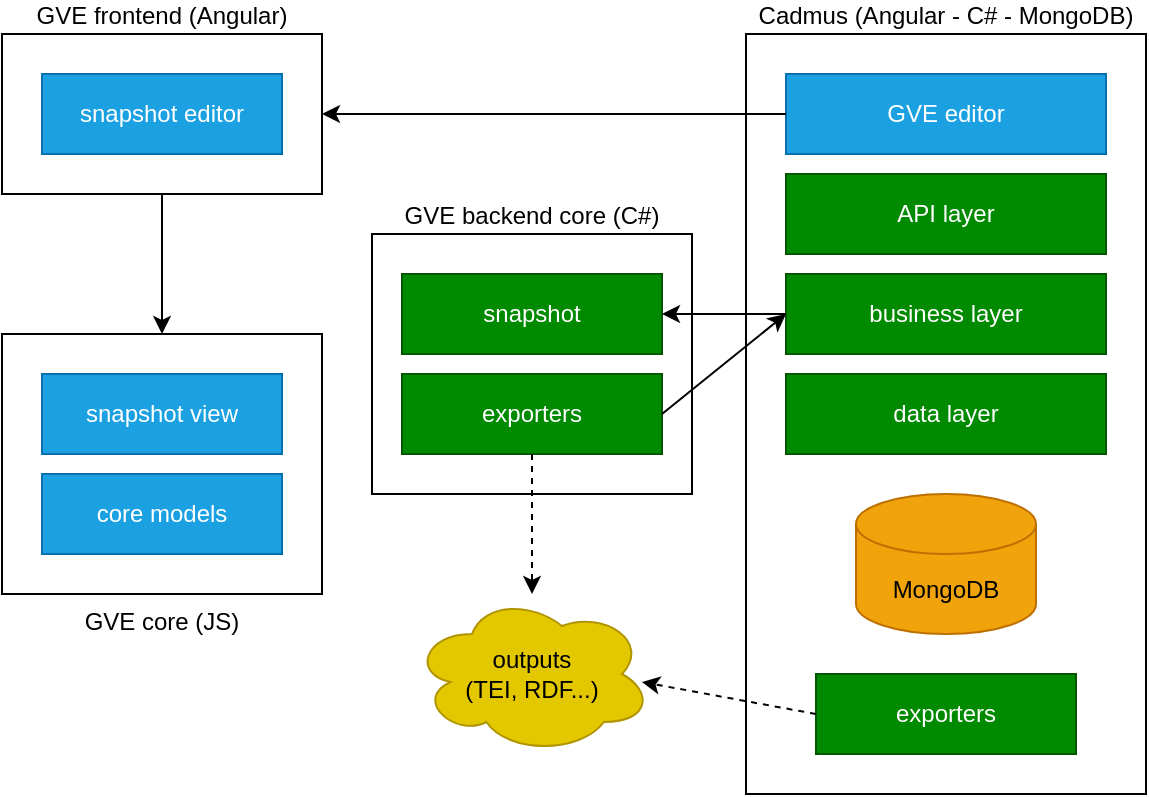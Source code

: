 <mxfile version="24.7.17">
  <diagram name="Page-1" id="w5PruWnpS2OonLCXsZVm">
    <mxGraphModel dx="1418" dy="1633" grid="1" gridSize="10" guides="1" tooltips="1" connect="1" arrows="1" fold="1" page="1" pageScale="1" pageWidth="850" pageHeight="1100" math="0" shadow="0">
      <root>
        <mxCell id="0" />
        <mxCell id="1" parent="0" />
        <mxCell id="E80fngxEaNoV5Jh7innn-17" value="GVE backend core (C#)" style="rounded=0;whiteSpace=wrap;html=1;labelPosition=center;verticalLabelPosition=top;align=center;verticalAlign=bottom;fillColor=none;" vertex="1" parent="1">
          <mxGeometry x="225" y="160" width="160" height="130" as="geometry" />
        </mxCell>
        <mxCell id="E80fngxEaNoV5Jh7innn-12" value="GVE frontend (Angular)" style="rounded=0;whiteSpace=wrap;html=1;labelPosition=center;verticalLabelPosition=top;align=center;verticalAlign=bottom;fillColor=none;" vertex="1" parent="1">
          <mxGeometry x="40" y="60" width="160" height="80" as="geometry" />
        </mxCell>
        <mxCell id="E80fngxEaNoV5Jh7innn-11" value="GVE core (JS)" style="rounded=0;whiteSpace=wrap;html=1;labelPosition=center;verticalLabelPosition=bottom;align=center;verticalAlign=top;fillColor=none;" vertex="1" parent="1">
          <mxGeometry x="40" y="210" width="160" height="130" as="geometry" />
        </mxCell>
        <mxCell id="E80fngxEaNoV5Jh7innn-6" value="Cadmus (Angular - C# - MongoDB)" style="rounded=0;whiteSpace=wrap;html=1;labelPosition=center;verticalLabelPosition=top;align=center;verticalAlign=bottom;fillColor=none;" vertex="1" parent="1">
          <mxGeometry x="412" y="60" width="200" height="380" as="geometry" />
        </mxCell>
        <mxCell id="E80fngxEaNoV5Jh7innn-1" value="API layer" style="rounded=0;whiteSpace=wrap;html=1;fillColor=#008a00;fontColor=#ffffff;strokeColor=#005700;" vertex="1" parent="1">
          <mxGeometry x="432" y="130" width="160" height="40" as="geometry" />
        </mxCell>
        <mxCell id="E80fngxEaNoV5Jh7innn-2" value="GVE editor" style="rounded=0;whiteSpace=wrap;html=1;fillColor=#1ba1e2;fontColor=#ffffff;strokeColor=#006EAF;" vertex="1" parent="1">
          <mxGeometry x="432" y="80" width="160" height="40" as="geometry" />
        </mxCell>
        <mxCell id="E80fngxEaNoV5Jh7innn-3" value="business layer" style="rounded=0;whiteSpace=wrap;html=1;fillColor=#008a00;fontColor=#ffffff;strokeColor=#005700;" vertex="1" parent="1">
          <mxGeometry x="432" y="180" width="160" height="40" as="geometry" />
        </mxCell>
        <mxCell id="E80fngxEaNoV5Jh7innn-4" value="data layer" style="rounded=0;whiteSpace=wrap;html=1;fillColor=#008a00;fontColor=#ffffff;strokeColor=#005700;" vertex="1" parent="1">
          <mxGeometry x="432" y="230" width="160" height="40" as="geometry" />
        </mxCell>
        <mxCell id="E80fngxEaNoV5Jh7innn-5" value="MongoDB" style="shape=cylinder3;whiteSpace=wrap;html=1;boundedLbl=1;backgroundOutline=1;size=15;fillColor=#f0a30a;fontColor=#000000;strokeColor=#BD7000;" vertex="1" parent="1">
          <mxGeometry x="467" y="290" width="90" height="70" as="geometry" />
        </mxCell>
        <mxCell id="E80fngxEaNoV5Jh7innn-7" value="core models" style="rounded=0;whiteSpace=wrap;html=1;fillColor=#1ba1e2;fontColor=#ffffff;strokeColor=#006EAF;" vertex="1" parent="1">
          <mxGeometry x="60" y="280" width="120" height="40" as="geometry" />
        </mxCell>
        <mxCell id="E80fngxEaNoV5Jh7innn-8" value="snapshot view" style="rounded=0;whiteSpace=wrap;html=1;fillColor=#1ba1e2;fontColor=#ffffff;strokeColor=#006EAF;" vertex="1" parent="1">
          <mxGeometry x="60" y="230" width="120" height="40" as="geometry" />
        </mxCell>
        <mxCell id="E80fngxEaNoV5Jh7innn-9" value="snapshot editor" style="rounded=0;whiteSpace=wrap;html=1;fillColor=#1ba1e2;fontColor=#ffffff;strokeColor=#006EAF;" vertex="1" parent="1">
          <mxGeometry x="60" y="80" width="120" height="40" as="geometry" />
        </mxCell>
        <mxCell id="E80fngxEaNoV5Jh7innn-13" value="" style="endArrow=classic;html=1;rounded=0;exitX=0.5;exitY=1;exitDx=0;exitDy=0;entryX=0.5;entryY=0;entryDx=0;entryDy=0;" edge="1" parent="1" source="E80fngxEaNoV5Jh7innn-12" target="E80fngxEaNoV5Jh7innn-11">
          <mxGeometry width="50" height="50" relative="1" as="geometry">
            <mxPoint x="400" y="550" as="sourcePoint" />
            <mxPoint x="450" y="500" as="targetPoint" />
          </mxGeometry>
        </mxCell>
        <mxCell id="E80fngxEaNoV5Jh7innn-14" value="" style="endArrow=classic;html=1;rounded=0;exitX=0;exitY=0.5;exitDx=0;exitDy=0;entryX=1;entryY=0.5;entryDx=0;entryDy=0;" edge="1" parent="1" source="E80fngxEaNoV5Jh7innn-2" target="E80fngxEaNoV5Jh7innn-12">
          <mxGeometry width="50" height="50" relative="1" as="geometry">
            <mxPoint x="400" y="550" as="sourcePoint" />
            <mxPoint x="450" y="500" as="targetPoint" />
          </mxGeometry>
        </mxCell>
        <mxCell id="E80fngxEaNoV5Jh7innn-15" value="snapshot" style="rounded=0;whiteSpace=wrap;html=1;fillColor=#008a00;fontColor=#ffffff;strokeColor=#005700;" vertex="1" parent="1">
          <mxGeometry x="240" y="180" width="130" height="40" as="geometry" />
        </mxCell>
        <mxCell id="E80fngxEaNoV5Jh7innn-16" value="" style="endArrow=classic;html=1;rounded=0;exitX=0;exitY=0.5;exitDx=0;exitDy=0;entryX=1;entryY=0.5;entryDx=0;entryDy=0;" edge="1" parent="1" source="E80fngxEaNoV5Jh7innn-3" target="E80fngxEaNoV5Jh7innn-15">
          <mxGeometry width="50" height="50" relative="1" as="geometry">
            <mxPoint x="430" y="110" as="sourcePoint" />
            <mxPoint x="210" y="110" as="targetPoint" />
          </mxGeometry>
        </mxCell>
        <mxCell id="E80fngxEaNoV5Jh7innn-18" value="exporters" style="rounded=0;whiteSpace=wrap;html=1;fillColor=#008a00;fontColor=#ffffff;strokeColor=#005700;" vertex="1" parent="1">
          <mxGeometry x="240" y="230" width="130" height="40" as="geometry" />
        </mxCell>
        <mxCell id="E80fngxEaNoV5Jh7innn-19" value="outputs&lt;br&gt;(TEI, RDF...)" style="ellipse;shape=cloud;whiteSpace=wrap;html=1;fillColor=#e3c800;fontColor=#000000;strokeColor=#B09500;" vertex="1" parent="1">
          <mxGeometry x="245" y="340" width="120" height="80" as="geometry" />
        </mxCell>
        <mxCell id="E80fngxEaNoV5Jh7innn-20" value="" style="endArrow=classic;html=1;rounded=0;exitX=0.5;exitY=1;exitDx=0;exitDy=0;dashed=1;" edge="1" parent="1" source="E80fngxEaNoV5Jh7innn-18" target="E80fngxEaNoV5Jh7innn-19">
          <mxGeometry width="50" height="50" relative="1" as="geometry">
            <mxPoint x="400" y="450" as="sourcePoint" />
            <mxPoint x="450" y="400" as="targetPoint" />
          </mxGeometry>
        </mxCell>
        <mxCell id="E80fngxEaNoV5Jh7innn-21" value="" style="endArrow=classic;html=1;rounded=0;entryX=0;entryY=0.5;entryDx=0;entryDy=0;exitX=1;exitY=0.5;exitDx=0;exitDy=0;" edge="1" parent="1" source="E80fngxEaNoV5Jh7innn-18" target="E80fngxEaNoV5Jh7innn-3">
          <mxGeometry width="50" height="50" relative="1" as="geometry">
            <mxPoint x="330" y="480" as="sourcePoint" />
            <mxPoint x="303" y="358" as="targetPoint" />
          </mxGeometry>
        </mxCell>
        <mxCell id="E80fngxEaNoV5Jh7innn-22" value="exporters" style="rounded=0;whiteSpace=wrap;html=1;fillColor=#008a00;fontColor=#ffffff;strokeColor=#005700;" vertex="1" parent="1">
          <mxGeometry x="447" y="380" width="130" height="40" as="geometry" />
        </mxCell>
        <mxCell id="E80fngxEaNoV5Jh7innn-23" value="" style="endArrow=classic;html=1;rounded=0;exitX=0;exitY=0.5;exitDx=0;exitDy=0;dashed=1;entryX=0.958;entryY=0.55;entryDx=0;entryDy=0;entryPerimeter=0;" edge="1" parent="1" source="E80fngxEaNoV5Jh7innn-22" target="E80fngxEaNoV5Jh7innn-19">
          <mxGeometry width="50" height="50" relative="1" as="geometry">
            <mxPoint x="315" y="280" as="sourcePoint" />
            <mxPoint x="315" y="350" as="targetPoint" />
          </mxGeometry>
        </mxCell>
      </root>
    </mxGraphModel>
  </diagram>
</mxfile>
